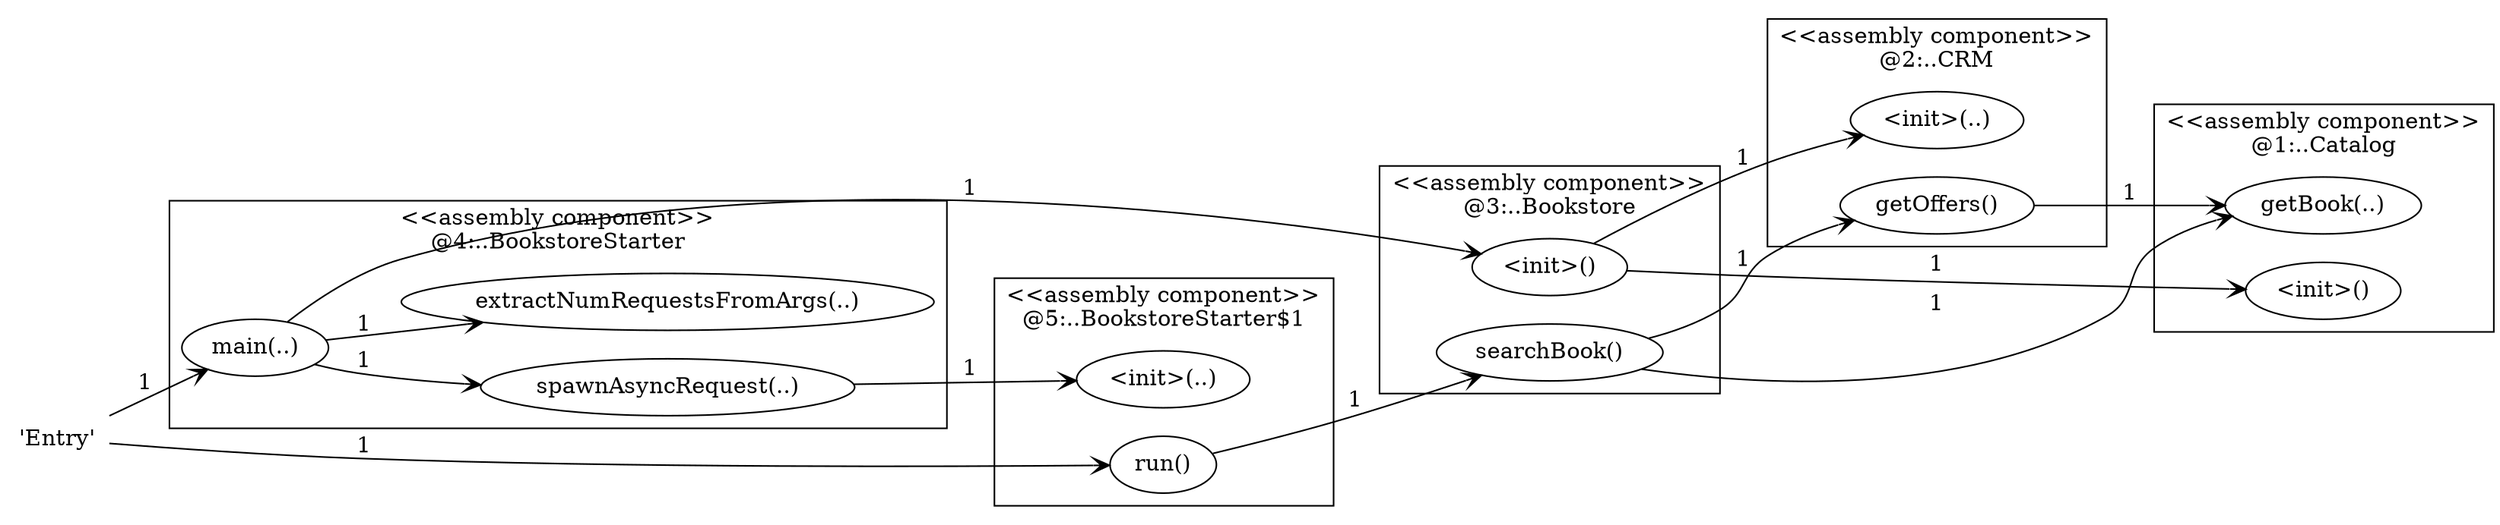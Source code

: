 digraph G {
 rankdir=LR;
subgraph "cluster_component_5" {
 label = "<<assembly component>>\n@5:..BookstoreStarter$1";
 shape = "box";
 style = "filled";
 fillcolor = "white";
"depNode_7" [label="<init>(..)",shape="oval",style="filled",color="#000000",fillcolor="white"]
"depNode_8" [label="run()",shape="oval",style="filled",color="#000000",fillcolor="white"]
}
"depNode_0" [label="'Entry'",shape="none"]
subgraph "cluster_component_2" {
 label = "<<assembly component>>\n@2:..CRM";
 shape = "box";
 style = "filled";
 fillcolor = "white";
"depNode_11" [label="getOffers()",shape="oval",style="filled",color="#000000",fillcolor="white"]
"depNode_4" [label="<init>(..)",shape="oval",style="filled",color="#000000",fillcolor="white"]
}
subgraph "cluster_component_1" {
 label = "<<assembly component>>\n@1:..Catalog";
 shape = "box";
 style = "filled";
 fillcolor = "white";
"depNode_10" [label="getBook(..)",shape="oval",style="filled",color="#000000",fillcolor="white"]
"depNode_3" [label="<init>()",shape="oval",style="filled",color="#000000",fillcolor="white"]
}
subgraph "cluster_component_3" {
 label = "<<assembly component>>\n@3:..Bookstore";
 shape = "box";
 style = "filled";
 fillcolor = "white";
"depNode_9" [label="searchBook()",shape="oval",style="filled",color="#000000",fillcolor="white"]
"depNode_2" [label="<init>()",shape="oval",style="filled",color="#000000",fillcolor="white"]
}
subgraph "cluster_component_4" {
 label = "<<assembly component>>\n@4:..BookstoreStarter";
 shape = "box";
 style = "filled";
 fillcolor = "white";
"depNode_6" [label="spawnAsyncRequest(..)",shape="oval",style="filled",color="#000000",fillcolor="white"]
"depNode_5" [label="extractNumRequestsFromArgs(..)",shape="oval",style="filled",color="#000000",fillcolor="white"]
"depNode_1" [label="main(..)",shape="oval",style="filled",color="#000000",fillcolor="white"]
}
depNode_6->depNode_7[label=1, style="solid", arrowhead="open", color="#000000"]
depNode_0->depNode_8[label=1, style="solid", arrowhead="open", color="#000000"]
depNode_0->depNode_1[label=1, style="solid", arrowhead="open", color="#000000"]
depNode_8->depNode_9[label=1, style="solid", arrowhead="open", color="#000000"]
depNode_9->depNode_10[label=1, style="solid", arrowhead="open", color="#000000"]
depNode_9->depNode_11[label=1, style="solid", arrowhead="open", color="#000000"]
depNode_2->depNode_3[label=1, style="solid", arrowhead="open", color="#000000"]
depNode_2->depNode_4[label=1, style="solid", arrowhead="open", color="#000000"]
depNode_1->depNode_6[label=1, style="solid", arrowhead="open", color="#000000"]
depNode_1->depNode_5[label=1, style="solid", arrowhead="open", color="#000000"]
depNode_1->depNode_2[label=1, style="solid", arrowhead="open", color="#000000"]
depNode_11->depNode_10[label=1, style="solid", arrowhead="open", color="#000000"]
}
